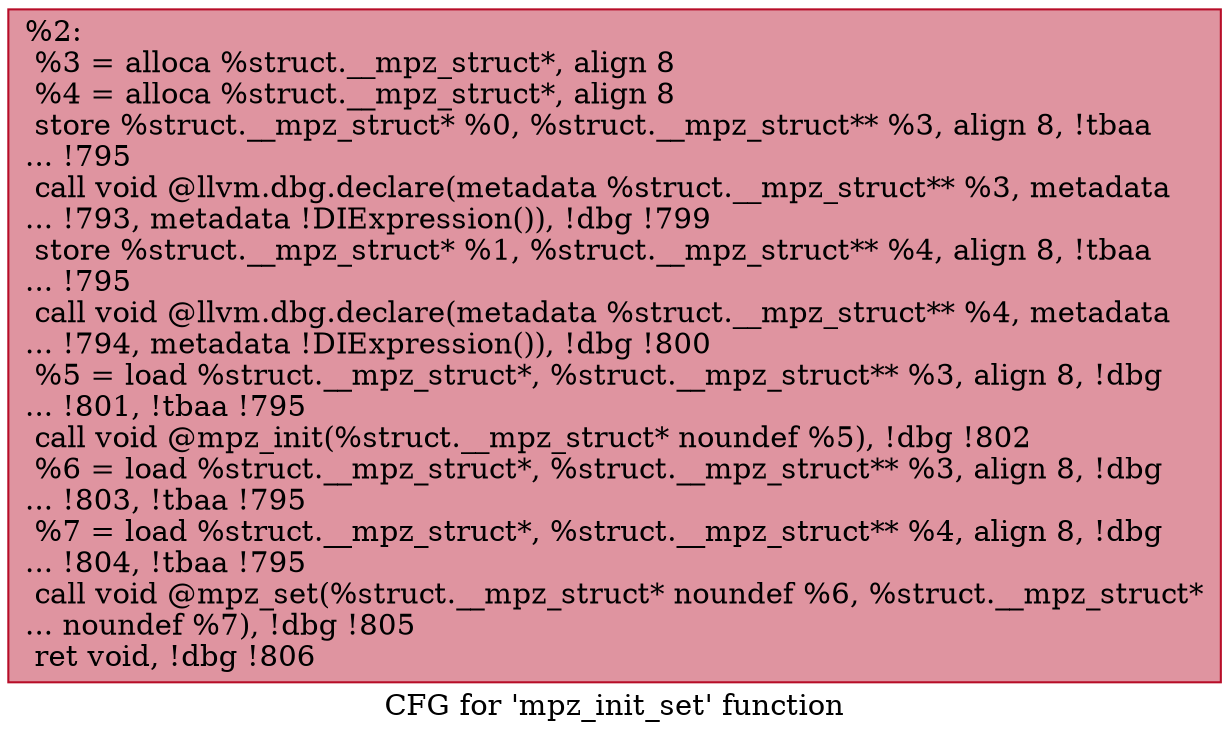 digraph "CFG for 'mpz_init_set' function" {
	label="CFG for 'mpz_init_set' function";

	Node0x263c7c0 [shape=record,color="#b70d28ff", style=filled, fillcolor="#b70d2870",label="{%2:\l  %3 = alloca %struct.__mpz_struct*, align 8\l  %4 = alloca %struct.__mpz_struct*, align 8\l  store %struct.__mpz_struct* %0, %struct.__mpz_struct** %3, align 8, !tbaa\l... !795\l  call void @llvm.dbg.declare(metadata %struct.__mpz_struct** %3, metadata\l... !793, metadata !DIExpression()), !dbg !799\l  store %struct.__mpz_struct* %1, %struct.__mpz_struct** %4, align 8, !tbaa\l... !795\l  call void @llvm.dbg.declare(metadata %struct.__mpz_struct** %4, metadata\l... !794, metadata !DIExpression()), !dbg !800\l  %5 = load %struct.__mpz_struct*, %struct.__mpz_struct** %3, align 8, !dbg\l... !801, !tbaa !795\l  call void @mpz_init(%struct.__mpz_struct* noundef %5), !dbg !802\l  %6 = load %struct.__mpz_struct*, %struct.__mpz_struct** %3, align 8, !dbg\l... !803, !tbaa !795\l  %7 = load %struct.__mpz_struct*, %struct.__mpz_struct** %4, align 8, !dbg\l... !804, !tbaa !795\l  call void @mpz_set(%struct.__mpz_struct* noundef %6, %struct.__mpz_struct*\l... noundef %7), !dbg !805\l  ret void, !dbg !806\l}"];
}
